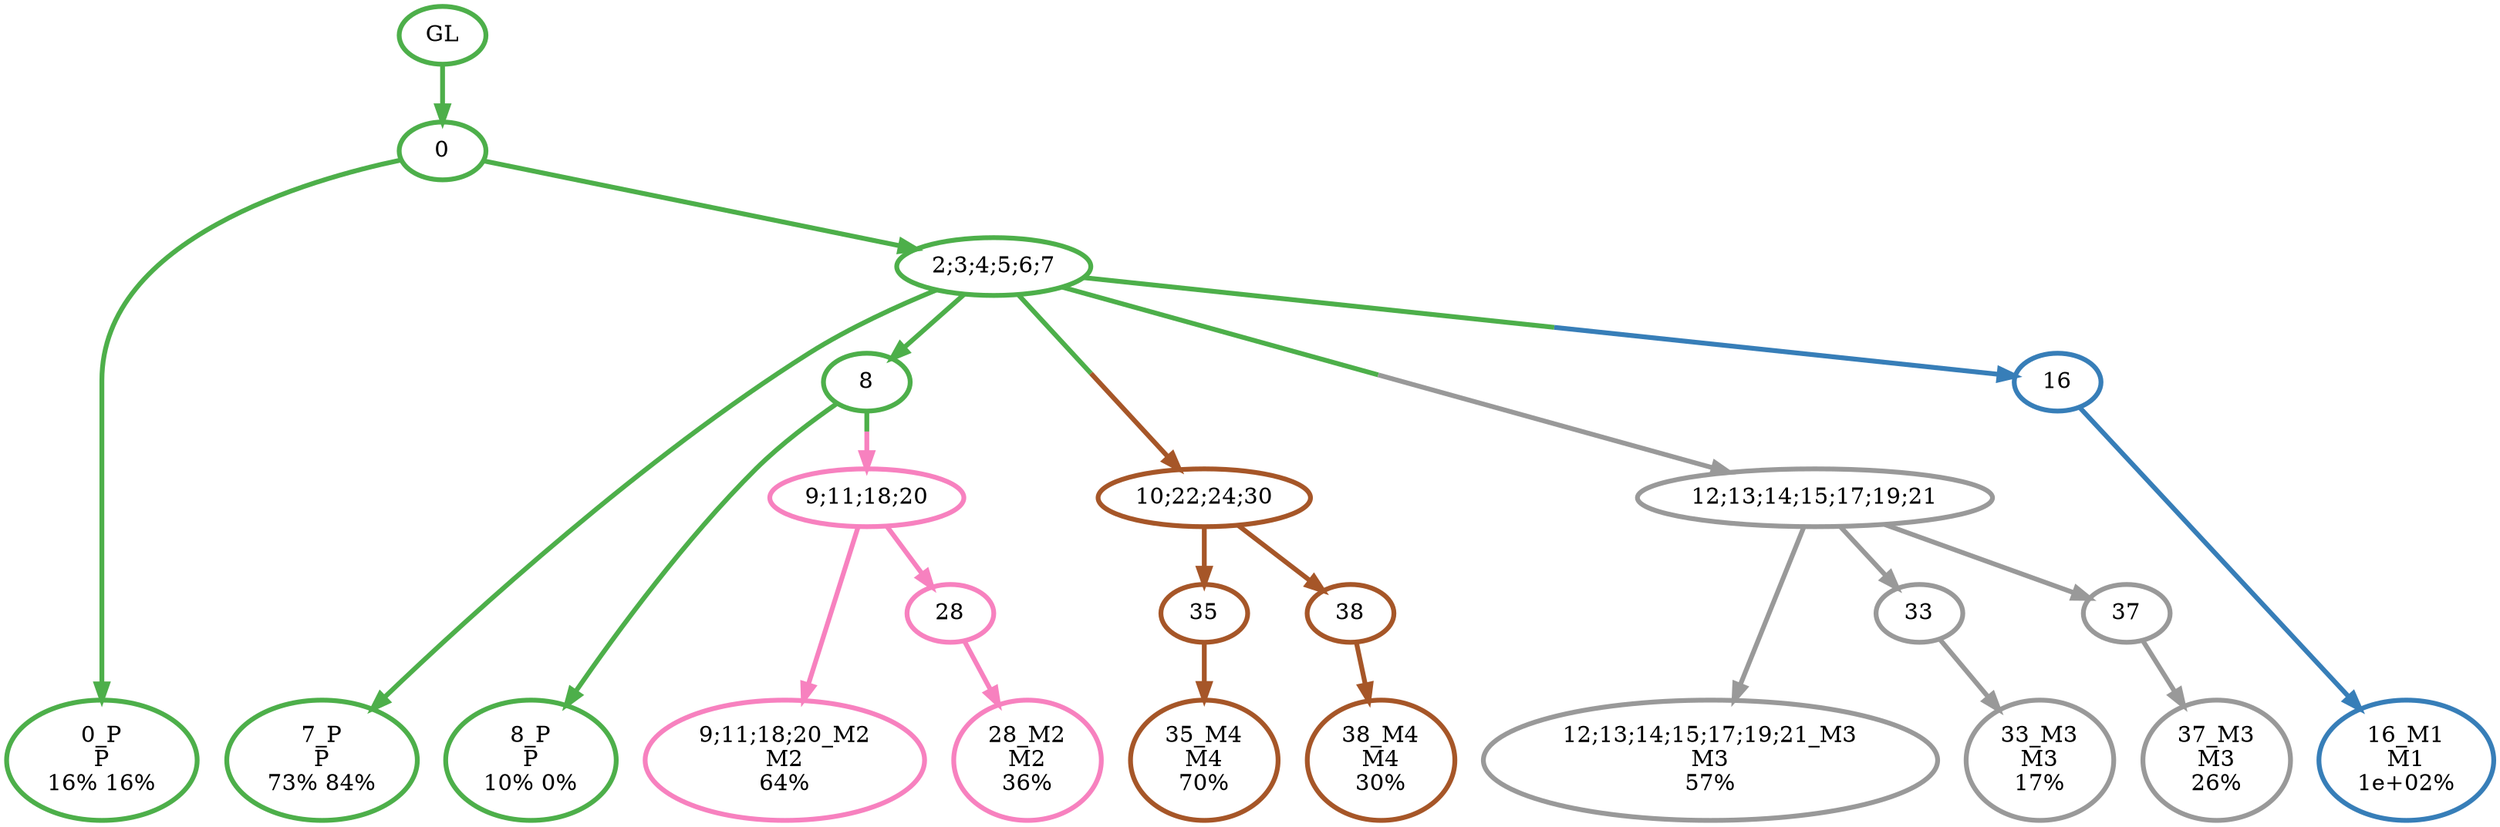 digraph T {
	{
		rank=same
		21 [penwidth=3,colorscheme=set19,color=3,label="0_P\nP\n16% 16%"]
		19 [penwidth=3,colorscheme=set19,color=3,label="7_P\nP\n73% 84%"]
		17 [penwidth=3,colorscheme=set19,color=3,label="8_P\nP\n10% 0%"]
		16 [penwidth=3,colorscheme=set19,color=2,label="16_M1\nM1\n1e+02%"]
		15 [penwidth=3,colorscheme=set19,color=8,label="9;11;18;20_M2\nM2\n64%"]
		13 [penwidth=3,colorscheme=set19,color=8,label="28_M2\nM2\n36%"]
		12 [penwidth=3,colorscheme=set19,color=9,label="12;13;14;15;17;19;21_M3\nM3\n57%"]
		10 [penwidth=3,colorscheme=set19,color=9,label="33_M3\nM3\n17%"]
		8 [penwidth=3,colorscheme=set19,color=9,label="37_M3\nM3\n26%"]
		6 [penwidth=3,colorscheme=set19,color=7,label="35_M4\nM4\n70%"]
		4 [penwidth=3,colorscheme=set19,color=7,label="38_M4\nM4\n30%"]
	}
	23 [penwidth=3,colorscheme=set19,color=3,label="GL"]
	22 [penwidth=3,colorscheme=set19,color=3,label="0"]
	20 [penwidth=3,colorscheme=set19,color=3,label="2;3;4;5;6;7"]
	18 [penwidth=3,colorscheme=set19,color=3,label="8"]
	14 [penwidth=3,colorscheme=set19,color=8,label="28"]
	11 [penwidth=3,colorscheme=set19,color=9,label="33"]
	9 [penwidth=3,colorscheme=set19,color=9,label="37"]
	7 [penwidth=3,colorscheme=set19,color=7,label="35"]
	5 [penwidth=3,colorscheme=set19,color=7,label="38"]
	3 [penwidth=3,colorscheme=set19,color=7,label="10;22;24;30"]
	2 [penwidth=3,colorscheme=set19,color=9,label="12;13;14;15;17;19;21"]
	1 [penwidth=3,colorscheme=set19,color=8,label="9;11;18;20"]
	0 [penwidth=3,colorscheme=set19,color=2,label="16"]
	23 -> 22 [penwidth=3,colorscheme=set19,color=3]
	22 -> 21 [penwidth=3,colorscheme=set19,color=3]
	22 -> 20 [penwidth=3,colorscheme=set19,color=3]
	20 -> 19 [penwidth=3,colorscheme=set19,color=3]
	20 -> 18 [penwidth=3,colorscheme=set19,color=3]
	20 -> 3 [penwidth=3,colorscheme=set19,color="3;0.5:7"]
	20 -> 2 [penwidth=3,colorscheme=set19,color="3;0.5:9"]
	20 -> 0 [penwidth=3,colorscheme=set19,color="3;0.5:2"]
	18 -> 17 [penwidth=3,colorscheme=set19,color=3]
	18 -> 1 [penwidth=3,colorscheme=set19,color="3;0.5:8"]
	14 -> 13 [penwidth=3,colorscheme=set19,color=8]
	11 -> 10 [penwidth=3,colorscheme=set19,color=9]
	9 -> 8 [penwidth=3,colorscheme=set19,color=9]
	7 -> 6 [penwidth=3,colorscheme=set19,color=7]
	5 -> 4 [penwidth=3,colorscheme=set19,color=7]
	3 -> 7 [penwidth=3,colorscheme=set19,color=7]
	3 -> 5 [penwidth=3,colorscheme=set19,color=7]
	2 -> 12 [penwidth=3,colorscheme=set19,color=9]
	2 -> 11 [penwidth=3,colorscheme=set19,color=9]
	2 -> 9 [penwidth=3,colorscheme=set19,color=9]
	1 -> 15 [penwidth=3,colorscheme=set19,color=8]
	1 -> 14 [penwidth=3,colorscheme=set19,color=8]
	0 -> 16 [penwidth=3,colorscheme=set19,color=2]
}
